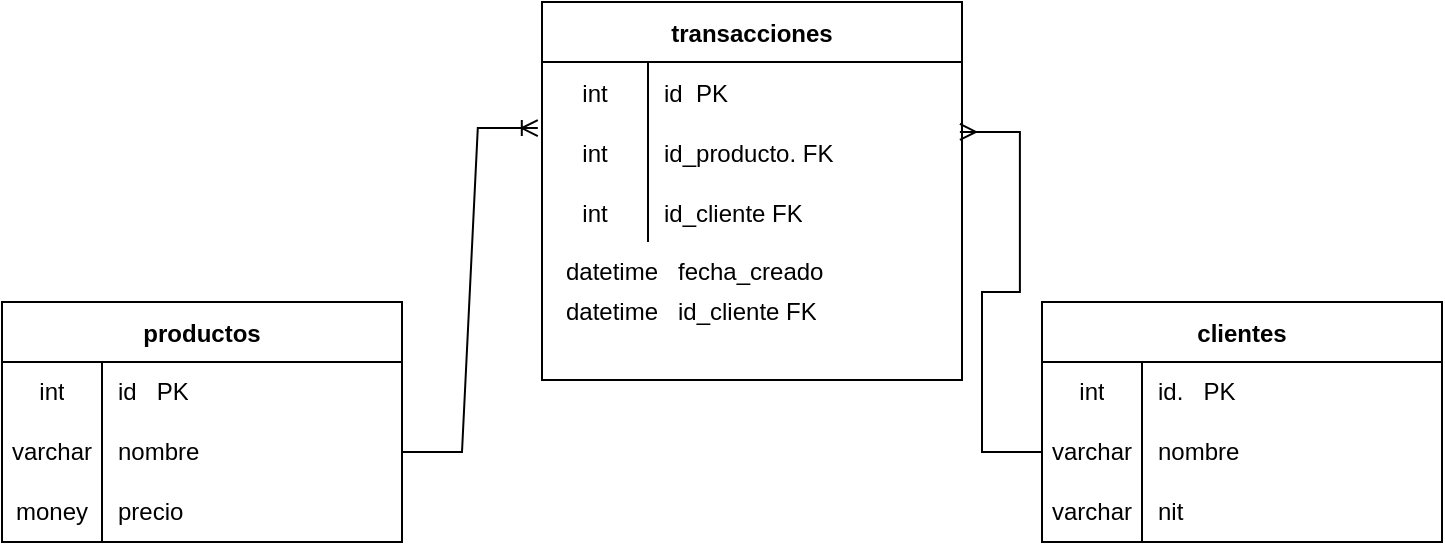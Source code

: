 <mxfile version="20.6.0" type="device"><diagram id="h-KRtZlKf14ss8xj3Q5w" name="Página-1"><mxGraphModel dx="1234" dy="704" grid="1" gridSize="10" guides="1" tooltips="1" connect="1" arrows="1" fold="1" page="1" pageScale="1" pageWidth="827" pageHeight="1169" math="0" shadow="0"><root><mxCell id="0"/><mxCell id="1" parent="0"/><mxCell id="2baEokCqUfapSsCQifyJ-2" value="productos" style="shape=table;startSize=30;container=1;collapsible=0;childLayout=tableLayout;fixedRows=1;rowLines=0;fontStyle=1;" vertex="1" parent="1"><mxGeometry x="40" y="250" width="200" height="120" as="geometry"/></mxCell><mxCell id="2baEokCqUfapSsCQifyJ-3" value="" style="shape=tableRow;horizontal=0;startSize=0;swimlaneHead=0;swimlaneBody=0;top=0;left=0;bottom=0;right=0;collapsible=0;dropTarget=0;fillColor=none;points=[[0,0.5],[1,0.5]];portConstraint=eastwest;" vertex="1" parent="2baEokCqUfapSsCQifyJ-2"><mxGeometry y="30" width="200" height="30" as="geometry"/></mxCell><mxCell id="2baEokCqUfapSsCQifyJ-4" value="int" style="shape=partialRectangle;html=1;whiteSpace=wrap;connectable=0;fillColor=none;top=0;left=0;bottom=0;right=0;overflow=hidden;pointerEvents=1;" vertex="1" parent="2baEokCqUfapSsCQifyJ-3"><mxGeometry width="50" height="30" as="geometry"><mxRectangle width="50" height="30" as="alternateBounds"/></mxGeometry></mxCell><mxCell id="2baEokCqUfapSsCQifyJ-5" value="id&amp;nbsp; &amp;nbsp;&lt;span style=&quot;text-align: center;&quot;&gt;PK&lt;/span&gt;" style="shape=partialRectangle;html=1;whiteSpace=wrap;connectable=0;fillColor=none;top=0;left=0;bottom=0;right=0;align=left;spacingLeft=6;overflow=hidden;" vertex="1" parent="2baEokCqUfapSsCQifyJ-3"><mxGeometry x="50" width="150" height="30" as="geometry"><mxRectangle width="150" height="30" as="alternateBounds"/></mxGeometry></mxCell><mxCell id="2baEokCqUfapSsCQifyJ-6" value="" style="shape=tableRow;horizontal=0;startSize=0;swimlaneHead=0;swimlaneBody=0;top=0;left=0;bottom=0;right=0;collapsible=0;dropTarget=0;fillColor=none;points=[[0,0.5],[1,0.5]];portConstraint=eastwest;" vertex="1" parent="2baEokCqUfapSsCQifyJ-2"><mxGeometry y="60" width="200" height="30" as="geometry"/></mxCell><mxCell id="2baEokCqUfapSsCQifyJ-7" value="varchar" style="shape=partialRectangle;html=1;whiteSpace=wrap;connectable=0;fillColor=none;top=0;left=0;bottom=0;right=0;overflow=hidden;" vertex="1" parent="2baEokCqUfapSsCQifyJ-6"><mxGeometry width="50" height="30" as="geometry"><mxRectangle width="50" height="30" as="alternateBounds"/></mxGeometry></mxCell><mxCell id="2baEokCqUfapSsCQifyJ-8" value="nombre" style="shape=partialRectangle;html=1;whiteSpace=wrap;connectable=0;fillColor=none;top=0;left=0;bottom=0;right=0;align=left;spacingLeft=6;overflow=hidden;" vertex="1" parent="2baEokCqUfapSsCQifyJ-6"><mxGeometry x="50" width="150" height="30" as="geometry"><mxRectangle width="150" height="30" as="alternateBounds"/></mxGeometry></mxCell><mxCell id="2baEokCqUfapSsCQifyJ-9" value="" style="shape=tableRow;horizontal=0;startSize=0;swimlaneHead=0;swimlaneBody=0;top=0;left=0;bottom=0;right=0;collapsible=0;dropTarget=0;fillColor=none;points=[[0,0.5],[1,0.5]];portConstraint=eastwest;" vertex="1" parent="2baEokCqUfapSsCQifyJ-2"><mxGeometry y="90" width="200" height="30" as="geometry"/></mxCell><mxCell id="2baEokCqUfapSsCQifyJ-10" value="money" style="shape=partialRectangle;html=1;whiteSpace=wrap;connectable=0;fillColor=none;top=0;left=0;bottom=0;right=0;overflow=hidden;" vertex="1" parent="2baEokCqUfapSsCQifyJ-9"><mxGeometry width="50" height="30" as="geometry"><mxRectangle width="50" height="30" as="alternateBounds"/></mxGeometry></mxCell><mxCell id="2baEokCqUfapSsCQifyJ-11" value="precio" style="shape=partialRectangle;html=1;whiteSpace=wrap;connectable=0;fillColor=none;top=0;left=0;bottom=0;right=0;align=left;spacingLeft=6;overflow=hidden;" vertex="1" parent="2baEokCqUfapSsCQifyJ-9"><mxGeometry x="50" width="150" height="30" as="geometry"><mxRectangle width="150" height="30" as="alternateBounds"/></mxGeometry></mxCell><mxCell id="2baEokCqUfapSsCQifyJ-12" value="clientes" style="shape=table;startSize=30;container=1;collapsible=0;childLayout=tableLayout;fixedRows=1;rowLines=0;fontStyle=1;" vertex="1" parent="1"><mxGeometry x="560" y="250" width="200" height="120" as="geometry"/></mxCell><mxCell id="2baEokCqUfapSsCQifyJ-13" value="" style="shape=tableRow;horizontal=0;startSize=0;swimlaneHead=0;swimlaneBody=0;top=0;left=0;bottom=0;right=0;collapsible=0;dropTarget=0;fillColor=none;points=[[0,0.5],[1,0.5]];portConstraint=eastwest;" vertex="1" parent="2baEokCqUfapSsCQifyJ-12"><mxGeometry y="30" width="200" height="30" as="geometry"/></mxCell><mxCell id="2baEokCqUfapSsCQifyJ-14" value="int" style="shape=partialRectangle;html=1;whiteSpace=wrap;connectable=0;fillColor=none;top=0;left=0;bottom=0;right=0;overflow=hidden;pointerEvents=1;" vertex="1" parent="2baEokCqUfapSsCQifyJ-13"><mxGeometry width="50" height="30" as="geometry"><mxRectangle width="50" height="30" as="alternateBounds"/></mxGeometry></mxCell><mxCell id="2baEokCqUfapSsCQifyJ-15" value="id.&amp;nbsp; &amp;nbsp;&lt;span style=&quot;text-align: center;&quot;&gt;PK&lt;/span&gt;" style="shape=partialRectangle;html=1;whiteSpace=wrap;connectable=0;fillColor=none;top=0;left=0;bottom=0;right=0;align=left;spacingLeft=6;overflow=hidden;" vertex="1" parent="2baEokCqUfapSsCQifyJ-13"><mxGeometry x="50" width="150" height="30" as="geometry"><mxRectangle width="150" height="30" as="alternateBounds"/></mxGeometry></mxCell><mxCell id="2baEokCqUfapSsCQifyJ-16" value="" style="shape=tableRow;horizontal=0;startSize=0;swimlaneHead=0;swimlaneBody=0;top=0;left=0;bottom=0;right=0;collapsible=0;dropTarget=0;fillColor=none;points=[[0,0.5],[1,0.5]];portConstraint=eastwest;" vertex="1" parent="2baEokCqUfapSsCQifyJ-12"><mxGeometry y="60" width="200" height="30" as="geometry"/></mxCell><mxCell id="2baEokCqUfapSsCQifyJ-17" value="varchar" style="shape=partialRectangle;html=1;whiteSpace=wrap;connectable=0;fillColor=none;top=0;left=0;bottom=0;right=0;overflow=hidden;" vertex="1" parent="2baEokCqUfapSsCQifyJ-16"><mxGeometry width="50" height="30" as="geometry"><mxRectangle width="50" height="30" as="alternateBounds"/></mxGeometry></mxCell><mxCell id="2baEokCqUfapSsCQifyJ-18" value="nombre" style="shape=partialRectangle;html=1;whiteSpace=wrap;connectable=0;fillColor=none;top=0;left=0;bottom=0;right=0;align=left;spacingLeft=6;overflow=hidden;" vertex="1" parent="2baEokCqUfapSsCQifyJ-16"><mxGeometry x="50" width="150" height="30" as="geometry"><mxRectangle width="150" height="30" as="alternateBounds"/></mxGeometry></mxCell><mxCell id="2baEokCqUfapSsCQifyJ-19" value="" style="shape=tableRow;horizontal=0;startSize=0;swimlaneHead=0;swimlaneBody=0;top=0;left=0;bottom=0;right=0;collapsible=0;dropTarget=0;fillColor=none;points=[[0,0.5],[1,0.5]];portConstraint=eastwest;" vertex="1" parent="2baEokCqUfapSsCQifyJ-12"><mxGeometry y="90" width="200" height="30" as="geometry"/></mxCell><mxCell id="2baEokCqUfapSsCQifyJ-20" value="varchar" style="shape=partialRectangle;html=1;whiteSpace=wrap;connectable=0;fillColor=none;top=0;left=0;bottom=0;right=0;overflow=hidden;" vertex="1" parent="2baEokCqUfapSsCQifyJ-19"><mxGeometry width="50" height="30" as="geometry"><mxRectangle width="50" height="30" as="alternateBounds"/></mxGeometry></mxCell><mxCell id="2baEokCqUfapSsCQifyJ-21" value="nit" style="shape=partialRectangle;html=1;whiteSpace=wrap;connectable=0;fillColor=none;top=0;left=0;bottom=0;right=0;align=left;spacingLeft=6;overflow=hidden;" vertex="1" parent="2baEokCqUfapSsCQifyJ-19"><mxGeometry x="50" width="150" height="30" as="geometry"><mxRectangle width="150" height="30" as="alternateBounds"/></mxGeometry></mxCell><mxCell id="2baEokCqUfapSsCQifyJ-23" value="transacciones" style="shape=table;startSize=30;container=1;collapsible=0;childLayout=tableLayout;fixedRows=1;rowLines=0;fontStyle=1;" vertex="1" parent="1"><mxGeometry x="310" y="100" width="210" height="189" as="geometry"/></mxCell><mxCell id="2baEokCqUfapSsCQifyJ-24" value="" style="shape=tableRow;horizontal=0;startSize=0;swimlaneHead=0;swimlaneBody=0;top=0;left=0;bottom=0;right=0;collapsible=0;dropTarget=0;fillColor=none;points=[[0,0.5],[1,0.5]];portConstraint=eastwest;" vertex="1" parent="2baEokCqUfapSsCQifyJ-23"><mxGeometry y="30" width="210" height="31" as="geometry"/></mxCell><mxCell id="2baEokCqUfapSsCQifyJ-25" value="int" style="shape=partialRectangle;html=1;whiteSpace=wrap;connectable=0;fillColor=none;top=0;left=0;bottom=0;right=0;overflow=hidden;pointerEvents=1;" vertex="1" parent="2baEokCqUfapSsCQifyJ-24"><mxGeometry width="53" height="31" as="geometry"><mxRectangle width="53" height="31" as="alternateBounds"/></mxGeometry></mxCell><mxCell id="2baEokCqUfapSsCQifyJ-26" value="id&amp;nbsp; PK&amp;nbsp;" style="shape=partialRectangle;html=1;whiteSpace=wrap;connectable=0;fillColor=none;top=0;left=0;bottom=0;right=0;align=left;spacingLeft=6;overflow=hidden;" vertex="1" parent="2baEokCqUfapSsCQifyJ-24"><mxGeometry x="53" width="157" height="31" as="geometry"><mxRectangle width="157" height="31" as="alternateBounds"/></mxGeometry></mxCell><mxCell id="2baEokCqUfapSsCQifyJ-27" value="" style="shape=tableRow;horizontal=0;startSize=0;swimlaneHead=0;swimlaneBody=0;top=0;left=0;bottom=0;right=0;collapsible=0;dropTarget=0;fillColor=none;points=[[0,0.5],[1,0.5]];portConstraint=eastwest;" vertex="1" parent="2baEokCqUfapSsCQifyJ-23"><mxGeometry y="61" width="210" height="30" as="geometry"/></mxCell><mxCell id="2baEokCqUfapSsCQifyJ-28" value="int" style="shape=partialRectangle;html=1;whiteSpace=wrap;connectable=0;fillColor=none;top=0;left=0;bottom=0;right=0;overflow=hidden;" vertex="1" parent="2baEokCqUfapSsCQifyJ-27"><mxGeometry width="53" height="30" as="geometry"><mxRectangle width="53" height="30" as="alternateBounds"/></mxGeometry></mxCell><mxCell id="2baEokCqUfapSsCQifyJ-29" value="id_producto. FK" style="shape=partialRectangle;html=1;whiteSpace=wrap;connectable=0;fillColor=none;top=0;left=0;bottom=0;right=0;align=left;spacingLeft=6;overflow=hidden;" vertex="1" parent="2baEokCqUfapSsCQifyJ-27"><mxGeometry x="53" width="157" height="30" as="geometry"><mxRectangle width="157" height="30" as="alternateBounds"/></mxGeometry></mxCell><mxCell id="2baEokCqUfapSsCQifyJ-30" value="" style="shape=tableRow;horizontal=0;startSize=0;swimlaneHead=0;swimlaneBody=0;top=0;left=0;bottom=0;right=0;collapsible=0;dropTarget=0;fillColor=none;points=[[0,0.5],[1,0.5]];portConstraint=eastwest;" vertex="1" parent="2baEokCqUfapSsCQifyJ-23"><mxGeometry y="91" width="210" height="29" as="geometry"/></mxCell><mxCell id="2baEokCqUfapSsCQifyJ-31" value="int" style="shape=partialRectangle;html=1;whiteSpace=wrap;connectable=0;fillColor=none;top=0;left=0;bottom=0;right=0;overflow=hidden;" vertex="1" parent="2baEokCqUfapSsCQifyJ-30"><mxGeometry width="53" height="29" as="geometry"><mxRectangle width="53" height="29" as="alternateBounds"/></mxGeometry></mxCell><mxCell id="2baEokCqUfapSsCQifyJ-32" value="id_cliente FK" style="shape=partialRectangle;html=1;whiteSpace=wrap;connectable=0;fillColor=none;top=0;left=0;bottom=0;right=0;align=left;spacingLeft=6;overflow=hidden;" vertex="1" parent="2baEokCqUfapSsCQifyJ-30"><mxGeometry x="53" width="157" height="29" as="geometry"><mxRectangle width="157" height="29" as="alternateBounds"/></mxGeometry></mxCell><mxCell id="2baEokCqUfapSsCQifyJ-34" value="" style="edgeStyle=entityRelationEdgeStyle;fontSize=12;html=1;endArrow=ERoneToMany;rounded=0;entryX=-0.01;entryY=1.065;entryDx=0;entryDy=0;entryPerimeter=0;exitX=1;exitY=0.5;exitDx=0;exitDy=0;" edge="1" parent="1" source="2baEokCqUfapSsCQifyJ-6" target="2baEokCqUfapSsCQifyJ-24"><mxGeometry width="100" height="100" relative="1" as="geometry"><mxPoint x="250" y="320" as="sourcePoint"/><mxPoint x="340" y="210" as="targetPoint"/></mxGeometry></mxCell><mxCell id="2baEokCqUfapSsCQifyJ-35" value="" style="edgeStyle=entityRelationEdgeStyle;fontSize=12;html=1;endArrow=ERmany;rounded=0;exitX=0;exitY=0.5;exitDx=0;exitDy=0;entryX=0.995;entryY=0.133;entryDx=0;entryDy=0;entryPerimeter=0;" edge="1" parent="1" source="2baEokCqUfapSsCQifyJ-16" target="2baEokCqUfapSsCQifyJ-27"><mxGeometry width="100" height="100" relative="1" as="geometry"><mxPoint x="540" y="390" as="sourcePoint"/><mxPoint x="640" y="290" as="targetPoint"/></mxGeometry></mxCell><mxCell id="2baEokCqUfapSsCQifyJ-36" value="datetime" style="shape=partialRectangle;html=1;whiteSpace=wrap;connectable=0;fillColor=none;top=0;left=0;bottom=0;right=0;overflow=hidden;" vertex="1" parent="1"><mxGeometry x="320" y="220" width="50" height="29" as="geometry"><mxRectangle width="50" height="29" as="alternateBounds"/></mxGeometry></mxCell><mxCell id="2baEokCqUfapSsCQifyJ-37" value="fecha_creado" style="shape=partialRectangle;html=1;whiteSpace=wrap;connectable=0;fillColor=none;top=0;left=0;bottom=0;right=0;align=left;spacingLeft=6;overflow=hidden;" vertex="1" parent="1"><mxGeometry x="370" y="220" width="150" height="30" as="geometry"><mxRectangle width="150" height="29" as="alternateBounds"/></mxGeometry></mxCell><mxCell id="2baEokCqUfapSsCQifyJ-38" value="datetime" style="shape=partialRectangle;html=1;whiteSpace=wrap;connectable=0;fillColor=none;top=0;left=0;bottom=0;right=0;overflow=hidden;" vertex="1" parent="1"><mxGeometry x="320" y="240" width="50" height="29" as="geometry"><mxRectangle width="50" height="29" as="alternateBounds"/></mxGeometry></mxCell><mxCell id="2baEokCqUfapSsCQifyJ-39" value="id_cliente FK" style="shape=partialRectangle;html=1;whiteSpace=wrap;connectable=0;fillColor=none;top=0;left=0;bottom=0;right=0;align=left;spacingLeft=6;overflow=hidden;" vertex="1" parent="1"><mxGeometry x="370" y="240" width="150" height="29" as="geometry"><mxRectangle width="150" height="29" as="alternateBounds"/></mxGeometry></mxCell></root></mxGraphModel></diagram></mxfile>